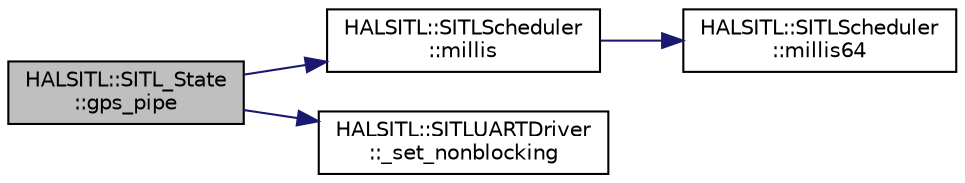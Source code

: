 digraph "HALSITL::SITL_State::gps_pipe"
{
 // INTERACTIVE_SVG=YES
  edge [fontname="Helvetica",fontsize="10",labelfontname="Helvetica",labelfontsize="10"];
  node [fontname="Helvetica",fontsize="10",shape=record];
  rankdir="LR";
  Node1 [label="HALSITL::SITL_State\l::gps_pipe",height=0.2,width=0.4,color="black", fillcolor="grey75", style="filled" fontcolor="black"];
  Node1 -> Node2 [color="midnightblue",fontsize="10",style="solid",fontname="Helvetica"];
  Node2 [label="HALSITL::SITLScheduler\l::millis",height=0.2,width=0.4,color="black", fillcolor="white", style="filled",URL="$classHALSITL_1_1SITLScheduler.html#a2ccbecf98819cc56688e612e35ac88a3"];
  Node2 -> Node3 [color="midnightblue",fontsize="10",style="solid",fontname="Helvetica"];
  Node3 [label="HALSITL::SITLScheduler\l::millis64",height=0.2,width=0.4,color="black", fillcolor="white", style="filled",URL="$classHALSITL_1_1SITLScheduler.html#a5c579b0b0bba800b723713fad5e66010"];
  Node1 -> Node4 [color="midnightblue",fontsize="10",style="solid",fontname="Helvetica"];
  Node4 [label="HALSITL::SITLUARTDriver\l::_set_nonblocking",height=0.2,width=0.4,color="black", fillcolor="white", style="filled",URL="$classHALSITL_1_1SITLUARTDriver.html#a3fa6a0d092196114f352e2f376425169"];
}
